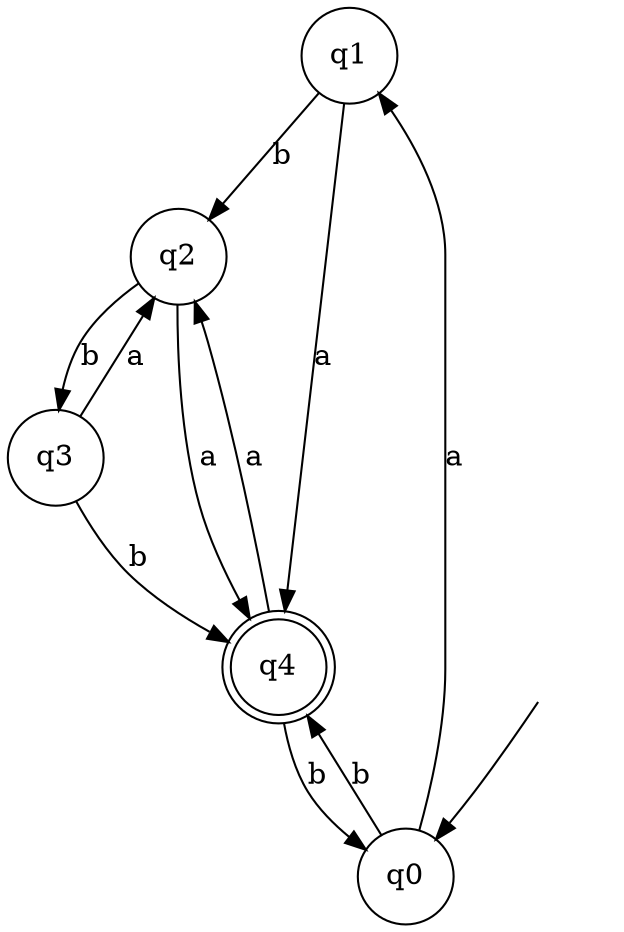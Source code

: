 digraph Automaton {

q1 [shape = circle];

q2 [shape = circle];

q3 [shape = circle];

q4 [shape = doublecircle];

_nil [style = invis];

q0 [shape = circle];

q0 -> q4 [label = "b"];

q3 -> q4 [label = "b"];

_nil -> q0;

q3 -> q2 [label = "a"];

q1 -> q2 [label = "b"];

q4 -> q2 [label = "a"];

q1 -> q4 [label = "a"];

q4 -> q0 [label = "b"];

q2 -> q3 [label = "b"];

q2 -> q4 [label = "a"];

q0 -> q1 [label = "a"];

}
